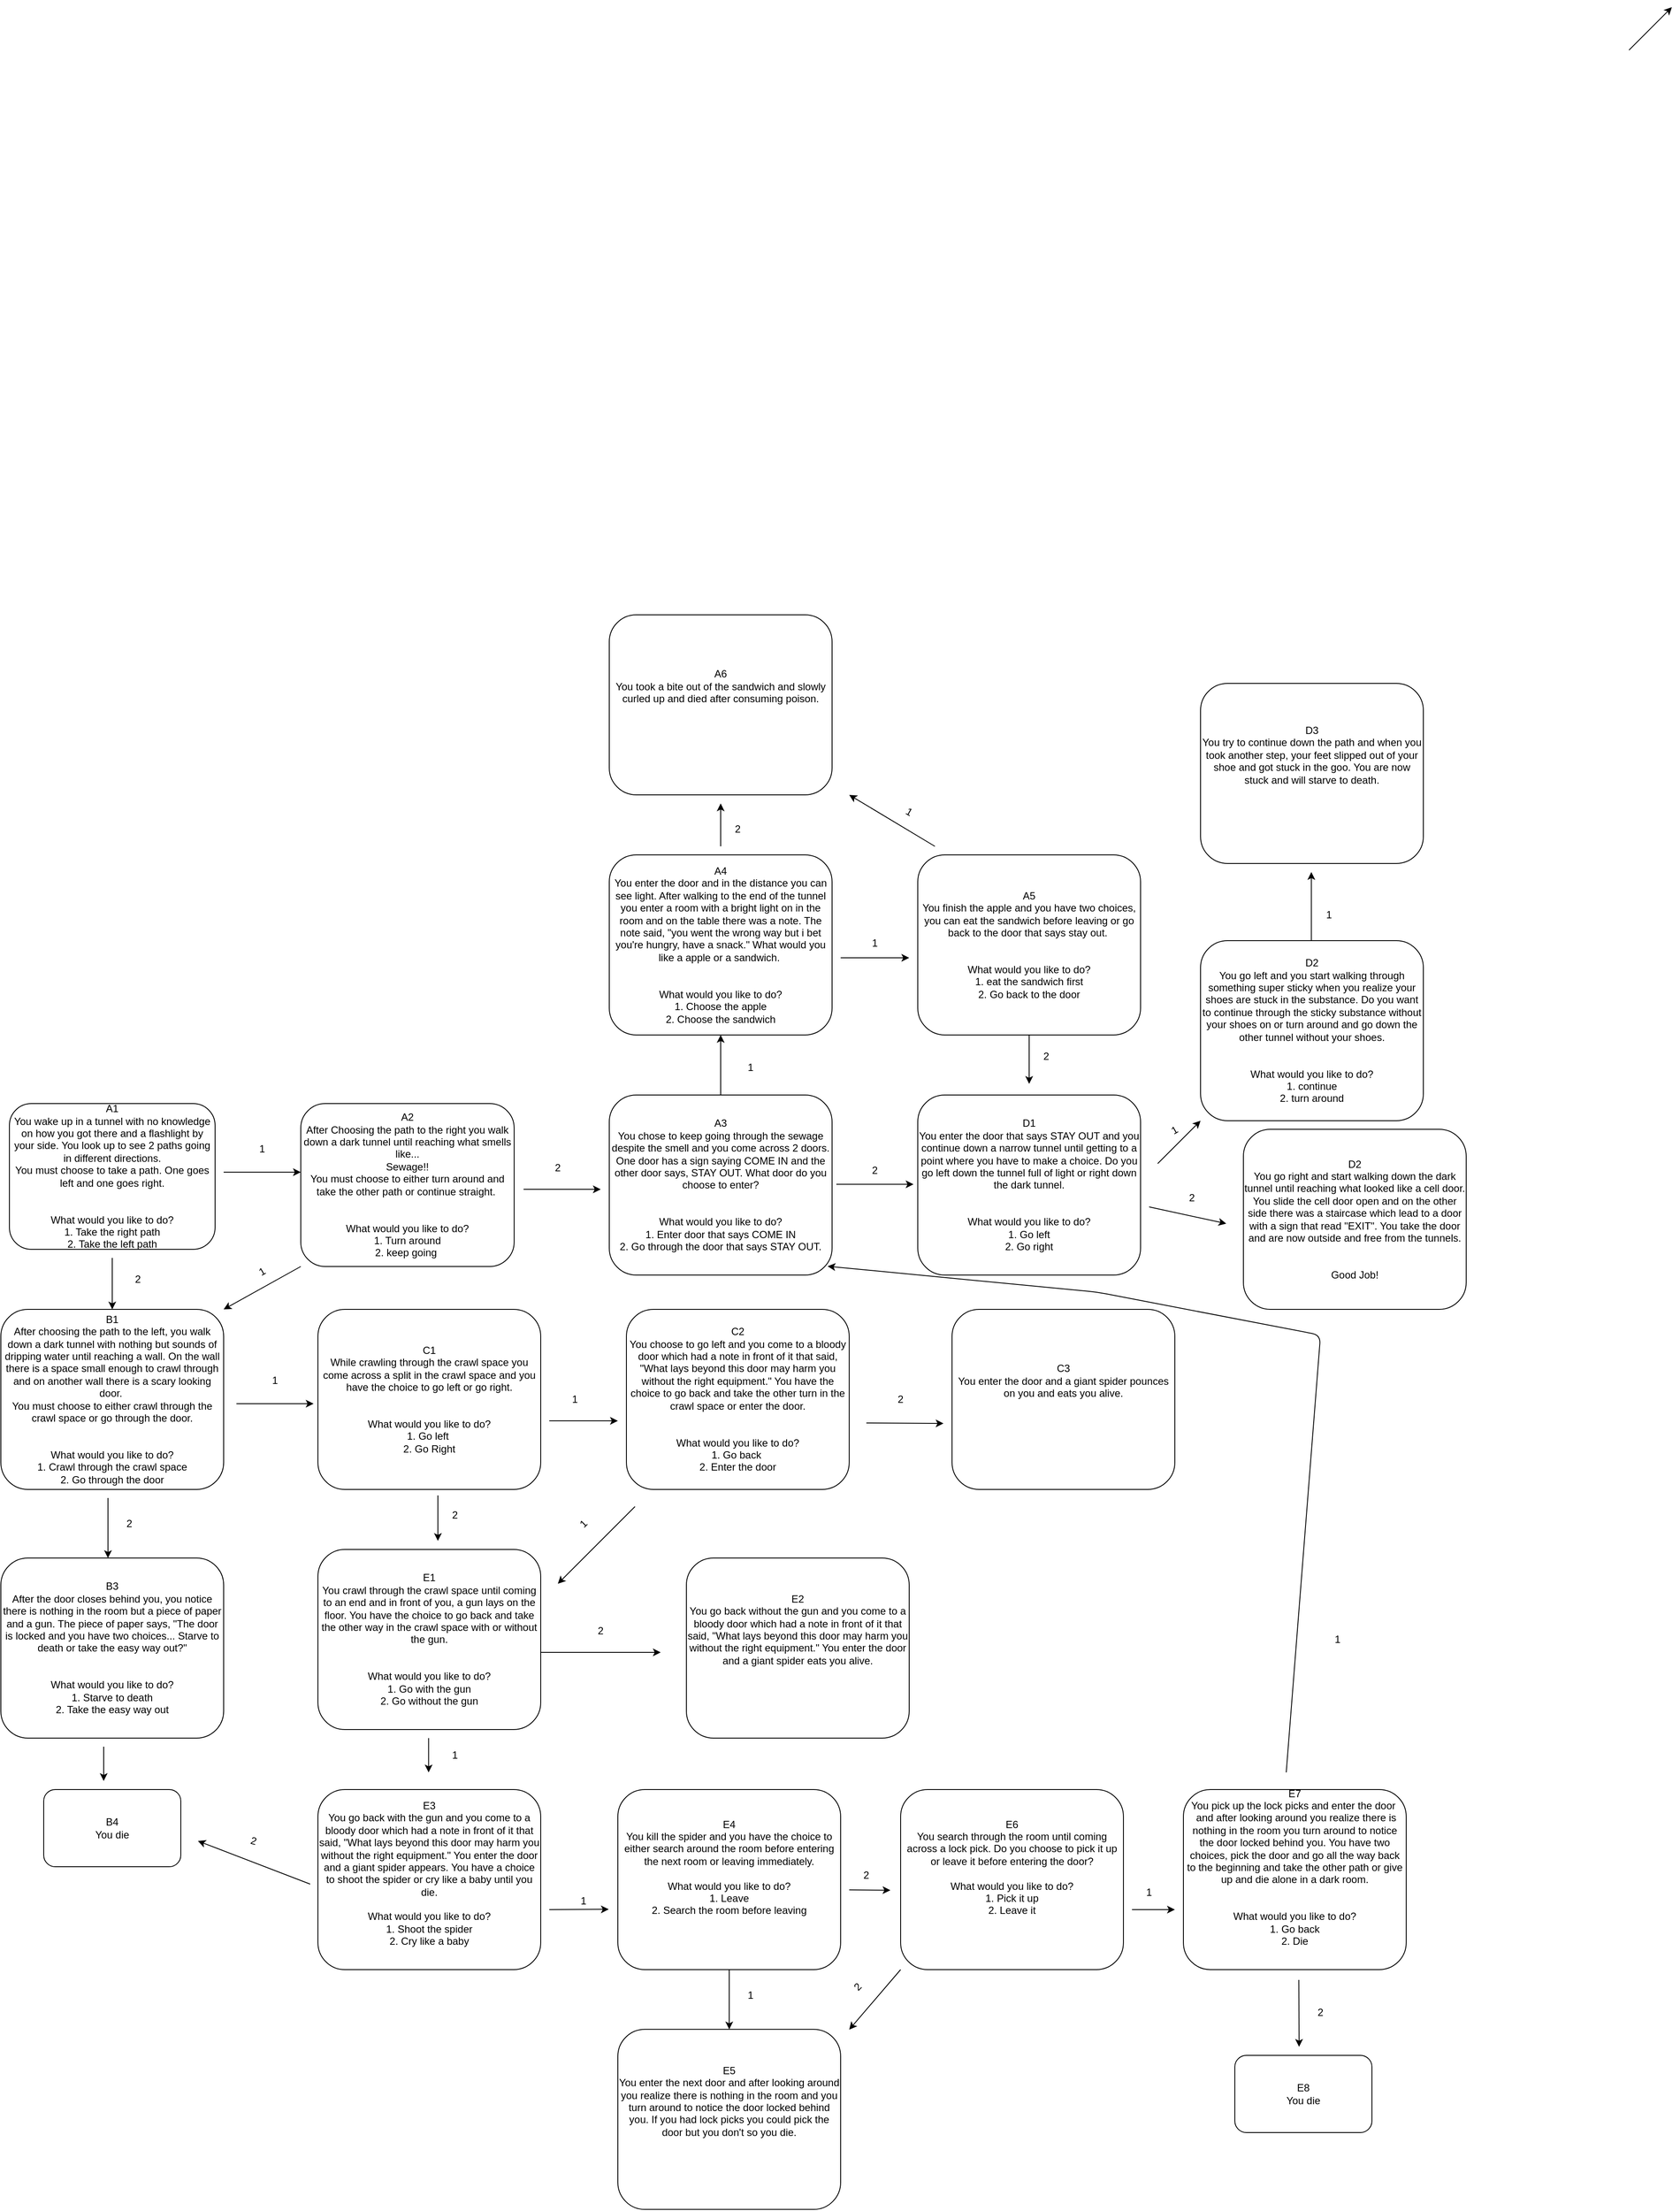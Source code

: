 <mxfile version="12.7.1" type="github"><diagram id="c5iacUbopdN3N_AXdqQr" name="Page-1"><mxGraphModel dx="2234" dy="3540" grid="1" gridSize="10" guides="1" tooltips="1" connect="1" arrows="1" fold="1" page="1" pageScale="1" pageWidth="850" pageHeight="1100" math="0" shadow="0"><root><mxCell id="0"/><mxCell id="1" parent="0"/><mxCell id="y_aH5s0z7jzKsq9HvDqj-1" value="&lt;div&gt;A1&lt;/div&gt;&lt;div&gt;You wake up in a tunnel with no knowledge on how you got there and a flashlight by your side. You look up to see 2 paths going in different directions.&lt;/div&gt;&lt;div&gt;You must choose to take a path. One goes left and one goes right.&lt;/div&gt;&lt;div&gt;&lt;br&gt;&lt;/div&gt;&lt;div&gt;&lt;br&gt;&lt;/div&gt;&lt;div&gt;What would you like to do?&lt;/div&gt;&lt;div&gt;1. Take the right path&lt;/div&gt;&lt;div&gt;2. Take the left path&lt;/div&gt;" style="rounded=1;whiteSpace=wrap;html=1;" vertex="1" parent="1"><mxGeometry x="20" y="20" width="240" height="170" as="geometry"/></mxCell><mxCell id="y_aH5s0z7jzKsq9HvDqj-5" value="&lt;div&gt;A2&lt;/div&gt;&lt;div&gt;After Choosing the path to the right you walk down a dark tunnel until reaching what smells like...&lt;/div&gt;&lt;div&gt;Sewage!!&lt;/div&gt;&lt;div&gt;You must choose to either turn around and take the other path or continue straight.&amp;nbsp;&lt;/div&gt;&lt;div&gt;&lt;br&gt;&lt;/div&gt;&lt;div&gt;&lt;br&gt;&lt;/div&gt;&lt;div&gt;What would you like to do?&lt;/div&gt;&lt;div&gt;1. Turn around&lt;/div&gt;&lt;div&gt;2. keep going&amp;nbsp;&lt;/div&gt;" style="rounded=1;whiteSpace=wrap;html=1;" vertex="1" parent="1"><mxGeometry x="360" y="20" width="249" height="190" as="geometry"/></mxCell><mxCell id="y_aH5s0z7jzKsq9HvDqj-6" value="" style="endArrow=classic;html=1;" edge="1" parent="1"><mxGeometry width="50" height="50" relative="1" as="geometry"><mxPoint x="270" y="100" as="sourcePoint"/><mxPoint x="360" y="100" as="targetPoint"/><Array as="points"><mxPoint x="310" y="100"/></Array></mxGeometry></mxCell><mxCell id="y_aH5s0z7jzKsq9HvDqj-7" value="&lt;div&gt;B1&lt;/div&gt;&lt;div&gt;After choosing the path to the left, you walk down a dark tunnel with nothing but sounds of dripping water until reaching a wall. On the wall there is a space small enough to crawl through and on another wall there is a scary looking door.&amp;nbsp;&lt;/div&gt;&lt;div&gt;You must choose to either crawl through the crawl space or go through the door.&lt;/div&gt;&lt;div&gt;&lt;br&gt;&lt;/div&gt;&lt;div&gt;&lt;br&gt;&lt;/div&gt;&lt;div&gt;What would you like to do?&lt;/div&gt;&lt;div&gt;1. Crawl through the crawl space&lt;/div&gt;&lt;div&gt;2. Go through the door&lt;/div&gt;" style="rounded=1;whiteSpace=wrap;html=1;" vertex="1" parent="1"><mxGeometry x="10" y="260" width="260" height="210" as="geometry"/></mxCell><mxCell id="y_aH5s0z7jzKsq9HvDqj-8" value="" style="endArrow=classic;html=1;entryX=0.5;entryY=0;entryDx=0;entryDy=0;" edge="1" parent="1" target="y_aH5s0z7jzKsq9HvDqj-7"><mxGeometry width="50" height="50" relative="1" as="geometry"><mxPoint x="140" y="200" as="sourcePoint"/><mxPoint x="130" y="240" as="targetPoint"/></mxGeometry></mxCell><mxCell id="y_aH5s0z7jzKsq9HvDqj-31" value="" style="edgeStyle=orthogonalEdgeStyle;rounded=0;orthogonalLoop=1;jettySize=auto;html=1;" edge="1" parent="1" source="y_aH5s0z7jzKsq9HvDqj-9" target="y_aH5s0z7jzKsq9HvDqj-29"><mxGeometry relative="1" as="geometry"/></mxCell><mxCell id="y_aH5s0z7jzKsq9HvDqj-9" value="&lt;div&gt;A3&lt;/div&gt;&lt;div&gt;You chose to keep going through the sewage despite the smell and you come across 2 doors. One door has a sign saying COME IN and the other door says, STAY OUT. What door do you choose to enter?&lt;/div&gt;&lt;div&gt;&lt;br&gt;&lt;/div&gt;&lt;div&gt;&lt;br&gt;&lt;/div&gt;&lt;div&gt;What would you like to do?&lt;/div&gt;&lt;div&gt;1. Enter door that says COME IN&lt;/div&gt;&lt;div&gt;2. Go through the door that says STAY OUT.&lt;/div&gt;" style="rounded=1;whiteSpace=wrap;html=1;" vertex="1" parent="1"><mxGeometry x="720" y="10" width="260" height="210" as="geometry"/></mxCell><mxCell id="y_aH5s0z7jzKsq9HvDqj-10" value="" style="endArrow=classic;html=1;" edge="1" parent="1"><mxGeometry width="50" height="50" relative="1" as="geometry"><mxPoint x="620" y="120" as="sourcePoint"/><mxPoint x="710" y="120" as="targetPoint"/><Array as="points"/></mxGeometry></mxCell><mxCell id="y_aH5s0z7jzKsq9HvDqj-11" value="" style="endArrow=classic;html=1;exitX=0;exitY=1;exitDx=0;exitDy=0;entryX=1;entryY=0;entryDx=0;entryDy=0;" edge="1" parent="1" source="y_aH5s0z7jzKsq9HvDqj-5" target="y_aH5s0z7jzKsq9HvDqj-7"><mxGeometry width="50" height="50" relative="1" as="geometry"><mxPoint x="10" y="540" as="sourcePoint"/><mxPoint x="60" y="490" as="targetPoint"/></mxGeometry></mxCell><mxCell id="y_aH5s0z7jzKsq9HvDqj-12" value="1" style="text;html=1;strokeColor=none;fillColor=none;align=center;verticalAlign=middle;whiteSpace=wrap;rounded=0;rotation=-30;" vertex="1" parent="1"><mxGeometry x="284.91" y="193.33" width="60" height="45" as="geometry"/></mxCell><mxCell id="y_aH5s0z7jzKsq9HvDqj-13" value="2" style="text;html=1;strokeColor=none;fillColor=none;align=center;verticalAlign=middle;whiteSpace=wrap;rounded=0;" vertex="1" parent="1"><mxGeometry x="640" y="80" width="40" height="30" as="geometry"/></mxCell><mxCell id="y_aH5s0z7jzKsq9HvDqj-16" value="1" style="text;html=1;strokeColor=none;fillColor=none;align=center;verticalAlign=middle;whiteSpace=wrap;rounded=0;rotation=0;" vertex="1" parent="1"><mxGeometry x="284.91" y="50" width="60" height="45" as="geometry"/></mxCell><mxCell id="y_aH5s0z7jzKsq9HvDqj-18" value="2" style="text;html=1;strokeColor=none;fillColor=none;align=center;verticalAlign=middle;whiteSpace=wrap;rounded=0;" vertex="1" parent="1"><mxGeometry x="150" y="210" width="40" height="30" as="geometry"/></mxCell><mxCell id="y_aH5s0z7jzKsq9HvDqj-20" value="&lt;div&gt;C1&lt;/div&gt;&lt;div&gt;While crawling through the crawl space you come across a split in the crawl space and you have the choice to go left or go right.&lt;/div&gt;&lt;div&gt;&lt;br&gt;&lt;/div&gt;&lt;div&gt;&lt;br&gt;&lt;/div&gt;&lt;div&gt;What would you like to do?&lt;/div&gt;&lt;div&gt;1. Go left&amp;nbsp;&lt;/div&gt;&lt;div&gt;&lt;span&gt;2. Go Right&lt;/span&gt;&lt;/div&gt;" style="rounded=1;whiteSpace=wrap;html=1;" vertex="1" parent="1"><mxGeometry x="380" y="260" width="260" height="210" as="geometry"/></mxCell><mxCell id="y_aH5s0z7jzKsq9HvDqj-21" value="" style="endArrow=classic;html=1;" edge="1" parent="1"><mxGeometry width="50" height="50" relative="1" as="geometry"><mxPoint x="284.91" y="370" as="sourcePoint"/><mxPoint x="374.91" y="370" as="targetPoint"/><Array as="points"/></mxGeometry></mxCell><mxCell id="y_aH5s0z7jzKsq9HvDqj-22" value="1" style="text;html=1;strokeColor=none;fillColor=none;align=center;verticalAlign=middle;whiteSpace=wrap;rounded=0;rotation=0;" vertex="1" parent="1"><mxGeometry x="300.0" y="320" width="60" height="45" as="geometry"/></mxCell><mxCell id="y_aH5s0z7jzKsq9HvDqj-23" value="&lt;div&gt;B3&lt;/div&gt;&lt;div&gt;After the door closes behind you, you notice there is nothing in the room but a piece of paper and a gun. The piece of paper says, &quot;The door is locked and you have two choices... Starve to death or take the easy way out?&quot;&lt;/div&gt;&lt;div&gt;&lt;br&gt;&lt;/div&gt;&lt;div&gt;&lt;br&gt;&lt;/div&gt;&lt;div&gt;What would you like to do?&lt;/div&gt;&lt;div&gt;1. Starve to death&lt;/div&gt;&lt;div&gt;&lt;span&gt;2. Take the easy way out&lt;/span&gt;&lt;/div&gt;" style="rounded=1;whiteSpace=wrap;html=1;" vertex="1" parent="1"><mxGeometry x="10" y="550" width="260" height="210" as="geometry"/></mxCell><mxCell id="y_aH5s0z7jzKsq9HvDqj-24" value="" style="endArrow=classic;html=1;" edge="1" parent="1"><mxGeometry width="50" height="50" relative="1" as="geometry"><mxPoint x="135" y="480" as="sourcePoint"/><mxPoint x="135" y="550" as="targetPoint"/><Array as="points"><mxPoint x="135" y="530"/></Array></mxGeometry></mxCell><mxCell id="y_aH5s0z7jzKsq9HvDqj-25" value="B4&lt;br&gt;You die" style="rounded=1;whiteSpace=wrap;html=1;" vertex="1" parent="1"><mxGeometry x="60" y="820" width="160" height="90" as="geometry"/></mxCell><mxCell id="y_aH5s0z7jzKsq9HvDqj-26" value="" style="endArrow=classic;html=1;" edge="1" parent="1"><mxGeometry width="50" height="50" relative="1" as="geometry"><mxPoint x="130" y="770" as="sourcePoint"/><mxPoint x="130" y="810" as="targetPoint"/></mxGeometry></mxCell><mxCell id="y_aH5s0z7jzKsq9HvDqj-27" value="&lt;div&gt;C2&lt;/div&gt;&lt;div&gt;You choose to go left and you come to a bloody door which had a note in front of it that said, &quot;What lays beyond this door may harm you without the right equipment.&quot; You have the choice to go back and take the other turn in the crawl space or enter the door.&lt;/div&gt;&lt;div&gt;&lt;br&gt;&lt;/div&gt;&lt;div&gt;&lt;br&gt;&lt;/div&gt;&lt;div&gt;What would you like to do?&lt;/div&gt;&lt;div&gt;1. Go back&amp;nbsp;&lt;/div&gt;&lt;div&gt;&lt;span&gt;2. Enter the door&lt;/span&gt;&lt;/div&gt;" style="rounded=1;whiteSpace=wrap;html=1;" vertex="1" parent="1"><mxGeometry x="740" y="260" width="260" height="210" as="geometry"/></mxCell><mxCell id="y_aH5s0z7jzKsq9HvDqj-28" value="" style="endArrow=classic;html=1;" edge="1" parent="1"><mxGeometry width="50" height="50" relative="1" as="geometry"><mxPoint x="650" y="390" as="sourcePoint"/><mxPoint x="730" y="390" as="targetPoint"/></mxGeometry></mxCell><mxCell id="y_aH5s0z7jzKsq9HvDqj-29" value="&lt;div&gt;A4&lt;/div&gt;&lt;div&gt;You enter the door and in the distance you can see light. After walking to the end of the tunnel you enter a room with a bright light on in the room and on the table there was a note. The note said, &quot;you went the wrong way but i bet you're hungry, have a snack.&quot; What would you like a apple or a sandwich.&amp;nbsp;&lt;/div&gt;&lt;div&gt;&lt;br&gt;&lt;/div&gt;&lt;div&gt;&lt;br&gt;&lt;/div&gt;&lt;div&gt;What would you like to do?&lt;/div&gt;&lt;div&gt;1. Choose the apple&lt;/div&gt;&lt;div&gt;2. Choose the sandwich&lt;/div&gt;" style="rounded=1;whiteSpace=wrap;html=1;" vertex="1" parent="1"><mxGeometry x="720" y="-270" width="260" height="210" as="geometry"/></mxCell><mxCell id="y_aH5s0z7jzKsq9HvDqj-30" value="" style="endArrow=classic;html=1;" edge="1" parent="1"><mxGeometry width="50" height="50" relative="1" as="geometry"><mxPoint x="520" y="477" as="sourcePoint"/><mxPoint x="520" y="530" as="targetPoint"/></mxGeometry></mxCell><mxCell id="y_aH5s0z7jzKsq9HvDqj-32" value="1" style="text;html=1;strokeColor=none;fillColor=none;align=center;verticalAlign=middle;whiteSpace=wrap;rounded=0;rotation=0;" vertex="1" parent="1"><mxGeometry x="650" y="342.5" width="60" height="45" as="geometry"/></mxCell><mxCell id="y_aH5s0z7jzKsq9HvDqj-33" value="1" style="text;html=1;strokeColor=none;fillColor=none;align=center;verticalAlign=middle;whiteSpace=wrap;rounded=0;rotation=0;" vertex="1" parent="1"><mxGeometry x="860" y="-45" width="50" height="45" as="geometry"/></mxCell><mxCell id="y_aH5s0z7jzKsq9HvDqj-35" value="&lt;div&gt;C3&lt;/div&gt;&lt;div&gt;You enter the door and a giant spider pounces on you and eats you alive.&lt;/div&gt;&lt;div&gt;&lt;br&gt;&lt;/div&gt;&lt;div&gt;&lt;br&gt;&lt;/div&gt;&lt;div&gt;&lt;br&gt;&lt;/div&gt;" style="rounded=1;whiteSpace=wrap;html=1;" vertex="1" parent="1"><mxGeometry x="1120" y="260" width="260" height="210" as="geometry"/></mxCell><mxCell id="y_aH5s0z7jzKsq9HvDqj-36" value="" style="endArrow=classic;html=1;" edge="1" parent="1"><mxGeometry width="50" height="50" relative="1" as="geometry"><mxPoint x="1020" y="392.5" as="sourcePoint"/><mxPoint x="1110" y="393" as="targetPoint"/></mxGeometry></mxCell><mxCell id="y_aH5s0z7jzKsq9HvDqj-37" value="2" style="text;html=1;strokeColor=none;fillColor=none;align=center;verticalAlign=middle;whiteSpace=wrap;rounded=0;" vertex="1" parent="1"><mxGeometry x="1040" y="350" width="40" height="30" as="geometry"/></mxCell><mxCell id="y_aH5s0z7jzKsq9HvDqj-39" value="" style="endArrow=classic;html=1;" edge="1" parent="1"><mxGeometry width="50" height="50" relative="1" as="geometry"><mxPoint x="850" y="-280" as="sourcePoint"/><mxPoint x="850" y="-330" as="targetPoint"/></mxGeometry></mxCell><mxCell id="y_aH5s0z7jzKsq9HvDqj-40" value="&lt;div&gt;A6&lt;/div&gt;&lt;div&gt;You took a bite out of the sandwich and slowly curled up and died after consuming poison.&lt;/div&gt;&lt;div&gt;&lt;br&gt;&lt;/div&gt;&lt;div&gt;&lt;br&gt;&lt;/div&gt;&lt;div&gt;&lt;br&gt;&lt;/div&gt;" style="rounded=1;whiteSpace=wrap;html=1;" vertex="1" parent="1"><mxGeometry x="720" y="-550" width="260" height="210" as="geometry"/></mxCell><mxCell id="y_aH5s0z7jzKsq9HvDqj-42" value="&lt;div&gt;A5&lt;/div&gt;&lt;div&gt;You finish the apple and you have two choices, you can eat the sandwich before leaving or go back to the door that says stay out.&amp;nbsp;&lt;/div&gt;&lt;div&gt;&lt;br&gt;&lt;/div&gt;&lt;div&gt;&lt;br&gt;&lt;/div&gt;&lt;div&gt;What would you like to do?&lt;/div&gt;&lt;div&gt;1. eat the sandwich first&lt;/div&gt;&lt;div&gt;2. Go back to the door&lt;/div&gt;" style="rounded=1;whiteSpace=wrap;html=1;" vertex="1" parent="1"><mxGeometry x="1080" y="-270" width="260" height="210" as="geometry"/></mxCell><mxCell id="y_aH5s0z7jzKsq9HvDqj-43" value="" style="endArrow=classic;html=1;" edge="1" parent="1"><mxGeometry width="50" height="50" relative="1" as="geometry"><mxPoint x="990" y="-150" as="sourcePoint"/><mxPoint x="1070" y="-150" as="targetPoint"/><Array as="points"/></mxGeometry></mxCell><mxCell id="y_aH5s0z7jzKsq9HvDqj-44" value="2" style="text;html=1;strokeColor=none;fillColor=none;align=center;verticalAlign=middle;whiteSpace=wrap;rounded=0;" vertex="1" parent="1"><mxGeometry x="850" y="-310" width="40" height="20" as="geometry"/></mxCell><mxCell id="y_aH5s0z7jzKsq9HvDqj-45" value="1" style="text;html=1;strokeColor=none;fillColor=none;align=center;verticalAlign=middle;whiteSpace=wrap;rounded=0;" vertex="1" parent="1"><mxGeometry x="1010" y="-176.57" width="40" height="20" as="geometry"/></mxCell><mxCell id="y_aH5s0z7jzKsq9HvDqj-46" value="" style="endArrow=classic;html=1;" edge="1" parent="1"><mxGeometry width="50" height="50" relative="1" as="geometry"><mxPoint x="1100" y="-280" as="sourcePoint"/><mxPoint x="1000" y="-340" as="targetPoint"/><Array as="points"/></mxGeometry></mxCell><mxCell id="y_aH5s0z7jzKsq9HvDqj-47" value="1" style="text;html=1;strokeColor=none;fillColor=none;align=center;verticalAlign=middle;whiteSpace=wrap;rounded=0;rotation=30;" vertex="1" parent="1"><mxGeometry x="1050" y="-330.0" width="40" height="20" as="geometry"/></mxCell><mxCell id="y_aH5s0z7jzKsq9HvDqj-48" value="&lt;div&gt;D1&lt;/div&gt;&lt;div&gt;You enter the door that says STAY OUT and you continue down a narrow tunnel until getting to a point where you have to make a choice. Do you go left down the tunnel full of light or right down the dark tunnel.&lt;/div&gt;&lt;div&gt;&lt;br&gt;&lt;/div&gt;&lt;div&gt;&lt;br&gt;&lt;/div&gt;&lt;div&gt;What would you like to do?&lt;/div&gt;&lt;div&gt;1. Go left&lt;/div&gt;&lt;div&gt;2. Go right&lt;/div&gt;" style="rounded=1;whiteSpace=wrap;html=1;" vertex="1" parent="1"><mxGeometry x="1080" y="10" width="260" height="210" as="geometry"/></mxCell><mxCell id="y_aH5s0z7jzKsq9HvDqj-49" value="&lt;div&gt;E1&lt;/div&gt;&lt;div&gt;You crawl through the crawl space until coming to an end and in front of you, a gun lays on the floor. You have the choice to go back and take the other way in the crawl space with or without the gun.&lt;/div&gt;&lt;div&gt;&lt;br&gt;&lt;/div&gt;&lt;div&gt;&lt;br&gt;&lt;/div&gt;&lt;div&gt;What would you like to do?&lt;/div&gt;&lt;div&gt;1. Go with the gun&lt;/div&gt;&lt;div&gt;&lt;span&gt;2. Go without the gun&lt;/span&gt;&lt;/div&gt;" style="rounded=1;whiteSpace=wrap;html=1;" vertex="1" parent="1"><mxGeometry x="380" y="540" width="260" height="210" as="geometry"/></mxCell><mxCell id="y_aH5s0z7jzKsq9HvDqj-50" value="" style="endArrow=classic;html=1;" edge="1" parent="1"><mxGeometry width="50" height="50" relative="1" as="geometry"><mxPoint x="640" y="660" as="sourcePoint"/><mxPoint x="780" y="660" as="targetPoint"/></mxGeometry></mxCell><mxCell id="y_aH5s0z7jzKsq9HvDqj-51" value="2" style="text;html=1;strokeColor=none;fillColor=none;align=center;verticalAlign=middle;whiteSpace=wrap;rounded=0;rotation=0;" vertex="1" parent="1"><mxGeometry x="690" y="620" width="40" height="30" as="geometry"/></mxCell><mxCell id="y_aH5s0z7jzKsq9HvDqj-53" value="&lt;div&gt;E2&lt;/div&gt;&lt;div&gt;You go back without the gun and you come to a bloody door which had a note in front of it that said, &quot;What lays beyond this door may harm you without the right equipment.&quot; You enter the door and a giant spider eats you alive.&lt;/div&gt;&lt;div&gt;&lt;br&gt;&lt;/div&gt;&lt;div&gt;&lt;br&gt;&lt;/div&gt;&lt;div&gt;&lt;br&gt;&lt;/div&gt;" style="rounded=1;whiteSpace=wrap;html=1;" vertex="1" parent="1"><mxGeometry x="810" y="550" width="260" height="210" as="geometry"/></mxCell><mxCell id="y_aH5s0z7jzKsq9HvDqj-54" value="&lt;div&gt;E3&lt;/div&gt;&lt;div&gt;You go back with the gun and you come to a bloody door which had a note in front of it that said, &quot;What lays beyond this door may harm you without the right equipment.&quot; You enter the door and a giant spider appears. You have a choice to shoot the spider or cry like a baby until you die.&lt;/div&gt;&lt;div&gt;&lt;br&gt;&lt;/div&gt;&lt;div&gt;&lt;div&gt;What would you like to do?&lt;/div&gt;&lt;div&gt;1. Shoot the spider&lt;/div&gt;&lt;div&gt;2. Cry like a baby&lt;/div&gt;&lt;/div&gt;&lt;div&gt;&lt;br&gt;&lt;/div&gt;" style="rounded=1;whiteSpace=wrap;html=1;" vertex="1" parent="1"><mxGeometry x="380" y="820" width="260" height="210" as="geometry"/></mxCell><mxCell id="y_aH5s0z7jzKsq9HvDqj-55" value="" style="endArrow=classic;html=1;" edge="1" parent="1"><mxGeometry width="50" height="50" relative="1" as="geometry"><mxPoint x="509.17" y="760" as="sourcePoint"/><mxPoint x="509.17" y="800" as="targetPoint"/></mxGeometry></mxCell><mxCell id="y_aH5s0z7jzKsq9HvDqj-56" value="" style="endArrow=classic;html=1;exitX=-0.035;exitY=0.525;exitDx=0;exitDy=0;exitPerimeter=0;" edge="1" parent="1" source="y_aH5s0z7jzKsq9HvDqj-54"><mxGeometry width="50" height="50" relative="1" as="geometry"><mxPoint x="270" y="920" as="sourcePoint"/><mxPoint x="240" y="880" as="targetPoint"/></mxGeometry></mxCell><mxCell id="y_aH5s0z7jzKsq9HvDqj-60" value="2" style="text;html=1;strokeColor=none;fillColor=none;align=center;verticalAlign=middle;whiteSpace=wrap;rounded=0;rotation=15;" vertex="1" parent="1"><mxGeometry x="284.91" y="870" width="40" height="20" as="geometry"/></mxCell><mxCell id="y_aH5s0z7jzKsq9HvDqj-61" value="" style="endArrow=classic;html=1;" edge="1" parent="1"><mxGeometry width="50" height="50" relative="1" as="geometry"><mxPoint x="750" y="490" as="sourcePoint"/><mxPoint x="660" y="580" as="targetPoint"/></mxGeometry></mxCell><mxCell id="y_aH5s0z7jzKsq9HvDqj-62" value="1" style="text;html=1;strokeColor=none;fillColor=none;align=center;verticalAlign=middle;whiteSpace=wrap;rounded=0;rotation=-45;" vertex="1" parent="1"><mxGeometry x="670" y="500" width="40" height="20" as="geometry"/></mxCell><mxCell id="y_aH5s0z7jzKsq9HvDqj-63" value="2" style="text;html=1;strokeColor=none;fillColor=none;align=center;verticalAlign=middle;whiteSpace=wrap;rounded=0;" vertex="1" parent="1"><mxGeometry x="140" y="500" width="40" height="20" as="geometry"/></mxCell><mxCell id="y_aH5s0z7jzKsq9HvDqj-64" value="1" style="text;html=1;strokeColor=none;fillColor=none;align=center;verticalAlign=middle;whiteSpace=wrap;rounded=0;" vertex="1" parent="1"><mxGeometry x="520" y="770" width="40" height="20" as="geometry"/></mxCell><mxCell id="y_aH5s0z7jzKsq9HvDqj-65" value="2" style="text;html=1;strokeColor=none;fillColor=none;align=center;verticalAlign=middle;whiteSpace=wrap;rounded=0;" vertex="1" parent="1"><mxGeometry x="520" y="490" width="40" height="20" as="geometry"/></mxCell><mxCell id="y_aH5s0z7jzKsq9HvDqj-66" value="" style="endArrow=classic;html=1;" edge="1" parent="1"><mxGeometry width="50" height="50" relative="1" as="geometry"><mxPoint x="985" y="114.17" as="sourcePoint"/><mxPoint x="1075" y="114.17" as="targetPoint"/><Array as="points"/></mxGeometry></mxCell><mxCell id="y_aH5s0z7jzKsq9HvDqj-67" value="2" style="text;html=1;strokeColor=none;fillColor=none;align=center;verticalAlign=middle;whiteSpace=wrap;rounded=0;" vertex="1" parent="1"><mxGeometry x="1010" y="88.33" width="40" height="20" as="geometry"/></mxCell><mxCell id="y_aH5s0z7jzKsq9HvDqj-68" value="" style="endArrow=classic;html=1;exitX=0.5;exitY=1;exitDx=0;exitDy=0;" edge="1" parent="1" source="y_aH5s0z7jzKsq9HvDqj-42"><mxGeometry width="50" height="50" relative="1" as="geometry"><mxPoint x="1185" y="-3.33" as="sourcePoint"/><mxPoint x="1210" y="-3" as="targetPoint"/></mxGeometry></mxCell><mxCell id="y_aH5s0z7jzKsq9HvDqj-69" value="2" style="text;html=1;strokeColor=none;fillColor=none;align=center;verticalAlign=middle;whiteSpace=wrap;rounded=0;" vertex="1" parent="1"><mxGeometry x="1210" y="-45.0" width="40" height="20" as="geometry"/></mxCell><mxCell id="y_aH5s0z7jzKsq9HvDqj-71" value="&lt;div&gt;E4&lt;/div&gt;&lt;div&gt;You kill the spider and you have the choice to either search around the room before entering the next room or leaving immediately.&lt;/div&gt;&lt;div&gt;&lt;br&gt;&lt;/div&gt;&lt;div&gt;&lt;div&gt;What would you like to do?&lt;/div&gt;&lt;div&gt;1. Leave&lt;/div&gt;&lt;div&gt;2. Search the room before leaving&lt;/div&gt;&lt;div&gt;&lt;br&gt;&lt;/div&gt;&lt;/div&gt;&lt;div&gt;&lt;br&gt;&lt;/div&gt;" style="rounded=1;whiteSpace=wrap;html=1;" vertex="1" parent="1"><mxGeometry x="730" y="820" width="260" height="210" as="geometry"/></mxCell><mxCell id="y_aH5s0z7jzKsq9HvDqj-72" value="" style="endArrow=classic;html=1;entryX=-0.041;entryY=0.665;entryDx=0;entryDy=0;entryPerimeter=0;" edge="1" parent="1" target="y_aH5s0z7jzKsq9HvDqj-71"><mxGeometry width="50" height="50" relative="1" as="geometry"><mxPoint x="650" y="960" as="sourcePoint"/><mxPoint x="700" y="910" as="targetPoint"/></mxGeometry></mxCell><mxCell id="y_aH5s0z7jzKsq9HvDqj-73" value="1" style="text;html=1;strokeColor=none;fillColor=none;align=center;verticalAlign=middle;whiteSpace=wrap;rounded=0;" vertex="1" parent="1"><mxGeometry x="670" y="940" width="40" height="20" as="geometry"/></mxCell><mxCell id="y_aH5s0z7jzKsq9HvDqj-74" value="&lt;div&gt;E5&lt;/div&gt;&lt;div&gt;You enter the next door and after looking around you realize there is nothing in the room and you turn around to notice the door locked behind you. If you had lock picks you could pick the door but you don't so you die.&lt;/div&gt;&lt;div&gt;&lt;br&gt;&lt;/div&gt;&lt;div&gt;&lt;br&gt;&lt;/div&gt;&lt;div&gt;&lt;br&gt;&lt;/div&gt;" style="rounded=1;whiteSpace=wrap;html=1;" vertex="1" parent="1"><mxGeometry x="730" y="1099.67" width="260" height="210" as="geometry"/></mxCell><mxCell id="y_aH5s0z7jzKsq9HvDqj-75" value="" style="endArrow=classic;html=1;exitX=0.5;exitY=1;exitDx=0;exitDy=0;entryX=0.5;entryY=0;entryDx=0;entryDy=0;" edge="1" parent="1" source="y_aH5s0z7jzKsq9HvDqj-71" target="y_aH5s0z7jzKsq9HvDqj-74"><mxGeometry width="50" height="50" relative="1" as="geometry"><mxPoint x="835" y="1090" as="sourcePoint"/><mxPoint x="885" y="1040" as="targetPoint"/></mxGeometry></mxCell><mxCell id="y_aH5s0z7jzKsq9HvDqj-76" value="1" style="text;html=1;strokeColor=none;fillColor=none;align=center;verticalAlign=middle;whiteSpace=wrap;rounded=0;" vertex="1" parent="1"><mxGeometry x="865" y="1050" width="40" height="20" as="geometry"/></mxCell><mxCell id="y_aH5s0z7jzKsq9HvDqj-77" value="&lt;div&gt;E6&lt;/div&gt;&lt;div&gt;You search through the room until coming across a lock pick. Do you choose to pick it up or leave it before entering the door?&lt;/div&gt;&lt;div&gt;&lt;br&gt;&lt;/div&gt;&lt;div&gt;&lt;div&gt;What would you like to do?&lt;/div&gt;&lt;div&gt;1. Pick it up&lt;/div&gt;&lt;div&gt;2. Leave it&lt;/div&gt;&lt;div&gt;&lt;br&gt;&lt;/div&gt;&lt;/div&gt;&lt;div&gt;&lt;br&gt;&lt;/div&gt;" style="rounded=1;whiteSpace=wrap;html=1;" vertex="1" parent="1"><mxGeometry x="1060" y="820" width="260" height="210" as="geometry"/></mxCell><mxCell id="y_aH5s0z7jzKsq9HvDqj-78" value="" style="endArrow=classic;html=1;exitX=0;exitY=1;exitDx=0;exitDy=0;" edge="1" parent="1" source="y_aH5s0z7jzKsq9HvDqj-77"><mxGeometry width="50" height="50" relative="1" as="geometry"><mxPoint x="1020" y="1085" as="sourcePoint"/><mxPoint x="1000" y="1100" as="targetPoint"/></mxGeometry></mxCell><mxCell id="y_aH5s0z7jzKsq9HvDqj-79" value="2" style="text;html=1;strokeColor=none;fillColor=none;align=center;verticalAlign=middle;whiteSpace=wrap;rounded=0;rotation=-45;" vertex="1" parent="1"><mxGeometry x="990" y="1040" width="40" height="20" as="geometry"/></mxCell><mxCell id="y_aH5s0z7jzKsq9HvDqj-80" value="" style="endArrow=classic;html=1;entryX=-0.046;entryY=0.559;entryDx=0;entryDy=0;entryPerimeter=0;" edge="1" parent="1" target="y_aH5s0z7jzKsq9HvDqj-77"><mxGeometry width="50" height="50" relative="1" as="geometry"><mxPoint x="1000" y="937" as="sourcePoint"/><mxPoint x="1010" y="1110" as="targetPoint"/></mxGeometry></mxCell><mxCell id="y_aH5s0z7jzKsq9HvDqj-81" value="2" style="text;html=1;strokeColor=none;fillColor=none;align=center;verticalAlign=middle;whiteSpace=wrap;rounded=0;" vertex="1" parent="1"><mxGeometry x="1000" y="910" width="40" height="20" as="geometry"/></mxCell><mxCell id="y_aH5s0z7jzKsq9HvDqj-82" value="&lt;div&gt;E7&lt;/div&gt;&lt;div&gt;You pick up the lock picks and enter the door&amp;nbsp;&lt;/div&gt;&amp;nbsp;and after looking around you realize there is nothing in the room you turn around to notice the door locked behind you. You have two choices, pick the door and go all the way back to the beginning and take the other path or give up and die alone in a dark room.&lt;div&gt;&amp;nbsp;&lt;/div&gt;&lt;div&gt;&lt;br&gt;&lt;/div&gt;&lt;div&gt;&lt;div&gt;What would you like to do?&lt;/div&gt;&lt;div&gt;1. Go back&lt;/div&gt;&lt;div&gt;2. Die&lt;/div&gt;&lt;div&gt;&lt;br&gt;&lt;/div&gt;&lt;/div&gt;&lt;div&gt;&lt;br&gt;&lt;/div&gt;" style="rounded=1;whiteSpace=wrap;html=1;" vertex="1" parent="1"><mxGeometry x="1390" y="820" width="260" height="210" as="geometry"/></mxCell><mxCell id="y_aH5s0z7jzKsq9HvDqj-83" value="" style="endArrow=classic;html=1;" edge="1" parent="1"><mxGeometry width="50" height="50" relative="1" as="geometry"><mxPoint x="1330" y="960" as="sourcePoint"/><mxPoint x="1380" y="960" as="targetPoint"/></mxGeometry></mxCell><mxCell id="y_aH5s0z7jzKsq9HvDqj-84" value="1" style="text;html=1;strokeColor=none;fillColor=none;align=center;verticalAlign=middle;whiteSpace=wrap;rounded=0;" vertex="1" parent="1"><mxGeometry x="1330" y="930" width="40" height="20" as="geometry"/></mxCell><mxCell id="y_aH5s0z7jzKsq9HvDqj-85" value="2" style="text;html=1;strokeColor=none;fillColor=none;align=center;verticalAlign=middle;whiteSpace=wrap;rounded=0;" vertex="1" parent="1"><mxGeometry x="1530" y="1070" width="40" height="20" as="geometry"/></mxCell><mxCell id="y_aH5s0z7jzKsq9HvDqj-86" value="" style="endArrow=classic;html=1;exitX=0.518;exitY=1.057;exitDx=0;exitDy=0;exitPerimeter=0;" edge="1" parent="1" source="y_aH5s0z7jzKsq9HvDqj-82"><mxGeometry width="50" height="50" relative="1" as="geometry"><mxPoint x="1500" y="1110" as="sourcePoint"/><mxPoint x="1525" y="1120" as="targetPoint"/></mxGeometry></mxCell><mxCell id="y_aH5s0z7jzKsq9HvDqj-88" value="E8&lt;br&gt;You die" style="rounded=1;whiteSpace=wrap;html=1;" vertex="1" parent="1"><mxGeometry x="1450" y="1130" width="160" height="90" as="geometry"/></mxCell><mxCell id="y_aH5s0z7jzKsq9HvDqj-89" value="" style="endArrow=classic;html=1;entryX=0.98;entryY=0.951;entryDx=0;entryDy=0;entryPerimeter=0;" edge="1" parent="1" target="y_aH5s0z7jzKsq9HvDqj-9"><mxGeometry width="50" height="50" relative="1" as="geometry"><mxPoint x="1510" y="800" as="sourcePoint"/><mxPoint x="990" y="230" as="targetPoint"/><Array as="points"><mxPoint x="1550" y="290"/><mxPoint x="1290" y="240"/></Array></mxGeometry></mxCell><mxCell id="y_aH5s0z7jzKsq9HvDqj-90" value="1" style="text;html=1;strokeColor=none;fillColor=none;align=center;verticalAlign=middle;whiteSpace=wrap;rounded=0;" vertex="1" parent="1"><mxGeometry x="1550" y="635" width="40" height="20" as="geometry"/></mxCell><mxCell id="y_aH5s0z7jzKsq9HvDqj-91" value="&lt;div&gt;D2&lt;/div&gt;&lt;div&gt;You go left and you start walking through something super sticky when you realize your shoes are stuck in the substance. Do you want to continue through the sticky substance without your shoes on or turn around and go down the other tunnel without your shoes.&lt;/div&gt;&lt;div&gt;&lt;br&gt;&lt;/div&gt;&lt;div&gt;&lt;br&gt;&lt;/div&gt;&lt;div&gt;What would you like to do?&lt;/div&gt;&lt;div&gt;1. continue&lt;/div&gt;&lt;div&gt;2. turn around&lt;/div&gt;" style="rounded=1;whiteSpace=wrap;html=1;" vertex="1" parent="1"><mxGeometry x="1410" y="-170" width="260" height="210" as="geometry"/></mxCell><mxCell id="y_aH5s0z7jzKsq9HvDqj-92" value="" style="endArrow=classic;html=1;" edge="1" parent="1"><mxGeometry width="50" height="50" relative="1" as="geometry"><mxPoint x="1910" y="-1208.57" as="sourcePoint"/><mxPoint x="1960" y="-1258.57" as="targetPoint"/></mxGeometry></mxCell><mxCell id="y_aH5s0z7jzKsq9HvDqj-93" value="1" style="text;html=1;strokeColor=none;fillColor=none;align=center;verticalAlign=middle;whiteSpace=wrap;rounded=0;rotation=-30;" vertex="1" parent="1"><mxGeometry x="1360" y="41.43" width="40" height="20" as="geometry"/></mxCell><mxCell id="y_aH5s0z7jzKsq9HvDqj-96" value="" style="endArrow=classic;html=1;" edge="1" parent="1"><mxGeometry width="50" height="50" relative="1" as="geometry"><mxPoint x="1360" y="90" as="sourcePoint"/><mxPoint x="1410" y="40" as="targetPoint"/></mxGeometry></mxCell><mxCell id="y_aH5s0z7jzKsq9HvDqj-97" value="" style="endArrow=classic;html=1;" edge="1" parent="1"><mxGeometry width="50" height="50" relative="1" as="geometry"><mxPoint x="1350" y="140.47" as="sourcePoint"/><mxPoint x="1440" y="160" as="targetPoint"/></mxGeometry></mxCell><mxCell id="y_aH5s0z7jzKsq9HvDqj-98" value="2" style="text;html=1;strokeColor=none;fillColor=none;align=center;verticalAlign=middle;whiteSpace=wrap;rounded=0;" vertex="1" parent="1"><mxGeometry x="1380" y="120" width="40" height="20" as="geometry"/></mxCell><mxCell id="y_aH5s0z7jzKsq9HvDqj-99" value="" style="endArrow=classic;html=1;" edge="1" parent="1"><mxGeometry width="50" height="50" relative="1" as="geometry"><mxPoint x="1539.29" y="-170" as="sourcePoint"/><mxPoint x="1539.29" y="-250" as="targetPoint"/></mxGeometry></mxCell><mxCell id="y_aH5s0z7jzKsq9HvDqj-100" value="&lt;div&gt;D3&lt;/div&gt;&lt;div&gt;You try to continue down the path and when you took another step, your feet slipped out of your shoe and got stuck in the goo. You are now stuck and will starve to death.&lt;/div&gt;&lt;div&gt;&lt;br&gt;&lt;/div&gt;&lt;div&gt;&lt;br&gt;&lt;/div&gt;&lt;div&gt;&lt;br&gt;&lt;/div&gt;" style="rounded=1;whiteSpace=wrap;html=1;" vertex="1" parent="1"><mxGeometry x="1410" y="-470" width="260" height="210" as="geometry"/></mxCell><mxCell id="y_aH5s0z7jzKsq9HvDqj-101" value="1" style="text;html=1;strokeColor=none;fillColor=none;align=center;verticalAlign=middle;whiteSpace=wrap;rounded=0;" vertex="1" parent="1"><mxGeometry x="1540" y="-210" width="40" height="20" as="geometry"/></mxCell><mxCell id="y_aH5s0z7jzKsq9HvDqj-102" value="&lt;div&gt;D2&lt;/div&gt;&lt;div&gt;You go right and start walking down the dark tunnel until reaching what looked like a cell door. You slide the cell door open and on the other side there was a staircase which lead to a door with a sign that read &quot;EXIT&quot;. You take the door and are now outside and free from the tunnels.&lt;/div&gt;&lt;div&gt;&lt;br&gt;&lt;/div&gt;&lt;div&gt;&lt;br&gt;&lt;/div&gt;&lt;div&gt;Good Job!&lt;/div&gt;" style="rounded=1;whiteSpace=wrap;html=1;" vertex="1" parent="1"><mxGeometry x="1460" y="50" width="260" height="210" as="geometry"/></mxCell></root></mxGraphModel></diagram></mxfile>